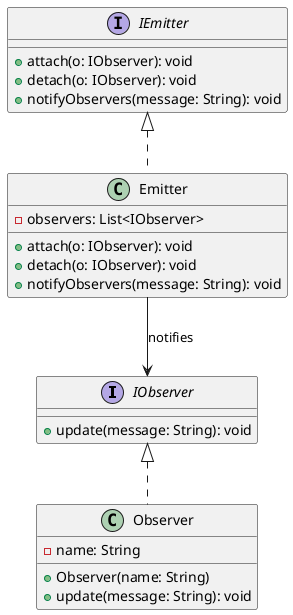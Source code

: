 @startuml ObserverPattern

interface IObserver {
    +update(message: String): void
}

interface IEmitter {
    +attach(o: IObserver): void
    +detach(o: IObserver): void
    +notifyObservers(message: String): void
}

class Observer implements IObserver {
    -name: String
    +Observer(name: String)
    +update(message: String): void
}

class Emitter implements IEmitter {
    -observers: List<IObserver>
    +attach(o: IObserver): void
    +detach(o: IObserver): void
    +notifyObservers(message: String): void
}

Emitter --> IObserver : notifies

@enduml

